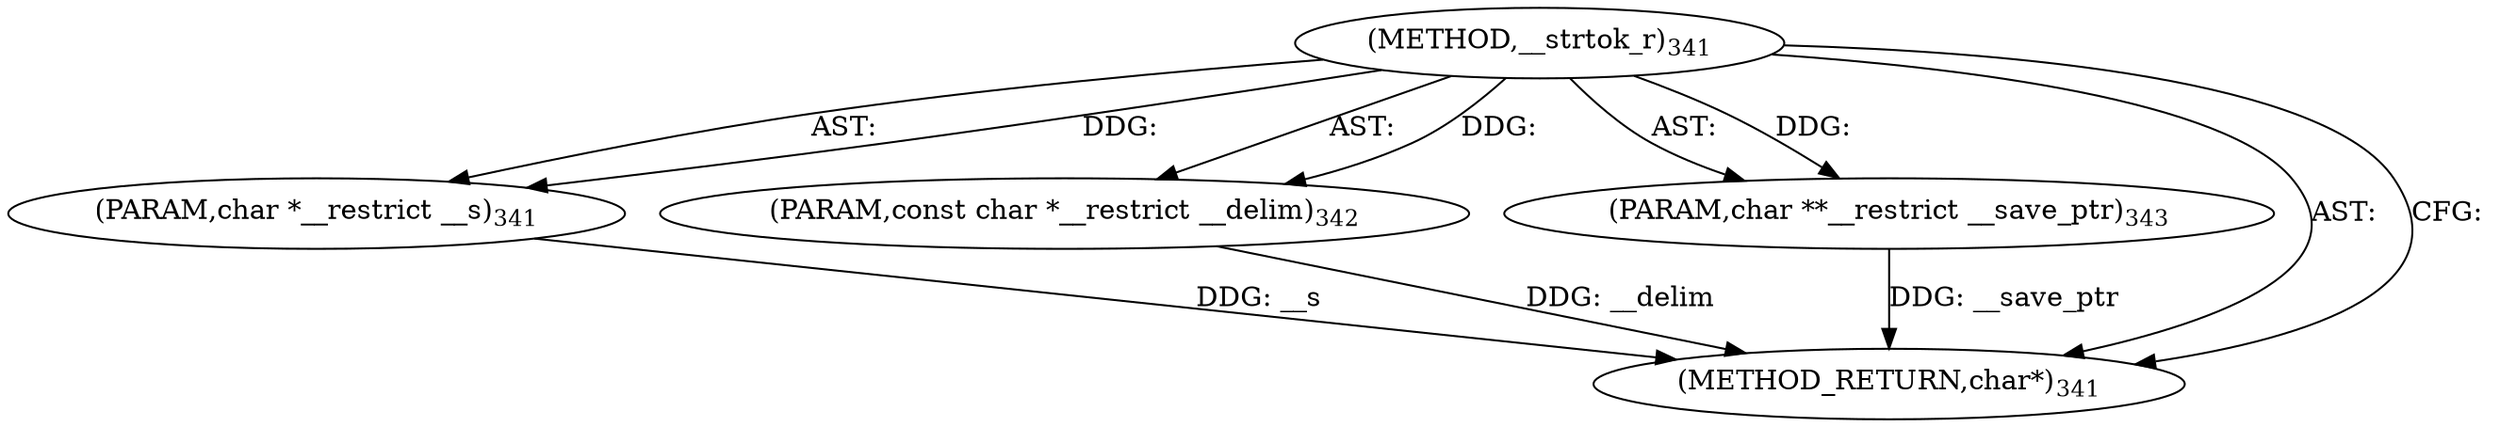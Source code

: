 digraph "__strtok_r" {  
"98889" [label = <(METHOD,__strtok_r)<SUB>341</SUB>> ]
"98890" [label = <(PARAM,char *__restrict __s)<SUB>341</SUB>> ]
"98891" [label = <(PARAM,const char *__restrict __delim)<SUB>342</SUB>> ]
"98892" [label = <(PARAM,char **__restrict __save_ptr)<SUB>343</SUB>> ]
"98893" [label = <(METHOD_RETURN,char*)<SUB>341</SUB>> ]
  "98889" -> "98890"  [ label = "AST: "] 
  "98889" -> "98891"  [ label = "AST: "] 
  "98889" -> "98892"  [ label = "AST: "] 
  "98889" -> "98893"  [ label = "AST: "] 
  "98889" -> "98893"  [ label = "CFG: "] 
  "98890" -> "98893"  [ label = "DDG: __s"] 
  "98891" -> "98893"  [ label = "DDG: __delim"] 
  "98892" -> "98893"  [ label = "DDG: __save_ptr"] 
  "98889" -> "98890"  [ label = "DDG: "] 
  "98889" -> "98891"  [ label = "DDG: "] 
  "98889" -> "98892"  [ label = "DDG: "] 
}
